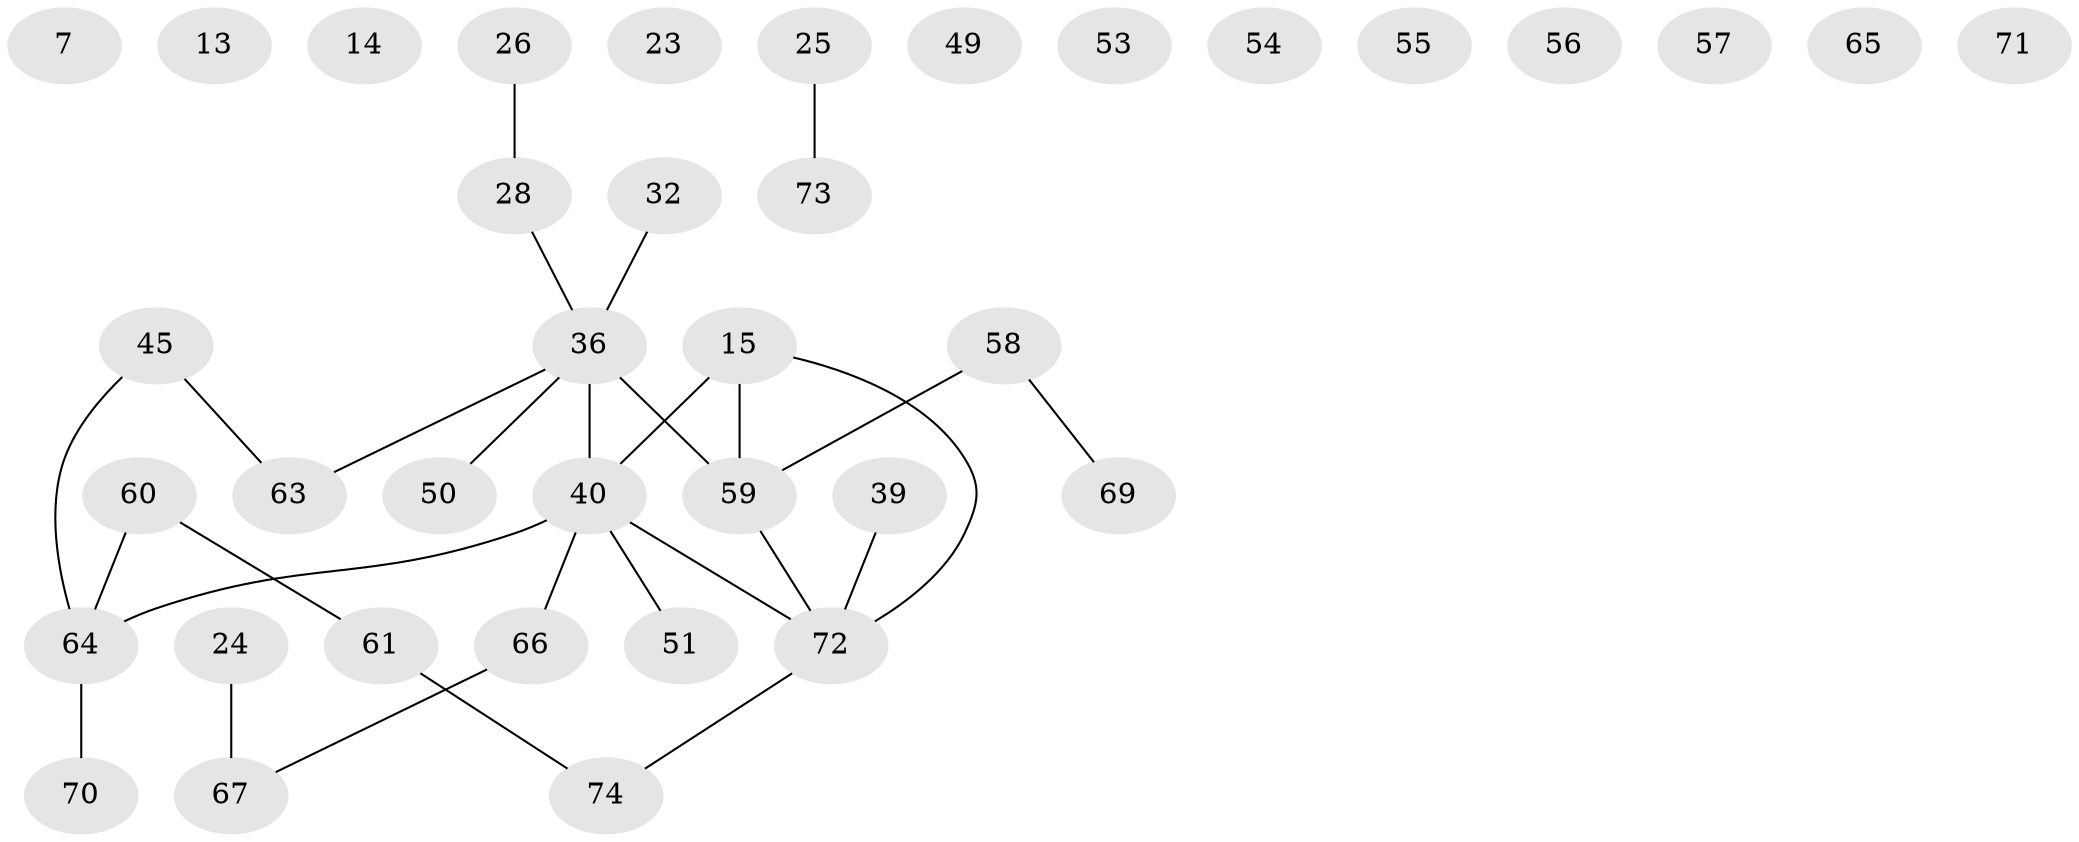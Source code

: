 // original degree distribution, {3: 0.21621621621621623, 2: 0.25675675675675674, 1: 0.2972972972972973, 4: 0.04054054054054054, 0: 0.14864864864864866, 5: 0.013513513513513514, 7: 0.013513513513513514, 6: 0.013513513513513514}
// Generated by graph-tools (version 1.1) at 2025/40/03/09/25 04:40:17]
// undirected, 37 vertices, 28 edges
graph export_dot {
graph [start="1"]
  node [color=gray90,style=filled];
  7;
  13;
  14;
  15 [super="+6"];
  23;
  24;
  25;
  26;
  28;
  32;
  36 [super="+2+11+31"];
  39;
  40 [super="+19+37+8"];
  45 [super="+43"];
  49;
  50;
  51 [super="+12"];
  53 [super="+17"];
  54;
  55;
  56;
  57;
  58 [super="+1"];
  59 [super="+41"];
  60 [super="+46"];
  61 [super="+3"];
  63 [super="+18+42"];
  64 [super="+4+35+38"];
  65;
  66 [super="+34"];
  67;
  69;
  70;
  71;
  72 [super="+27+68+48"];
  73;
  74;
  15 -- 59;
  15 -- 40 [weight=2];
  15 -- 72;
  24 -- 67;
  25 -- 73;
  26 -- 28;
  28 -- 36;
  32 -- 36;
  36 -- 40 [weight=2];
  36 -- 50;
  36 -- 59 [weight=2];
  36 -- 63 [weight=2];
  39 -- 72;
  40 -- 66;
  40 -- 64;
  40 -- 51;
  40 -- 72;
  45 -- 63;
  45 -- 64;
  58 -- 69;
  58 -- 59;
  59 -- 72;
  60 -- 64;
  60 -- 61;
  61 -- 74;
  64 -- 70;
  66 -- 67;
  72 -- 74;
}
